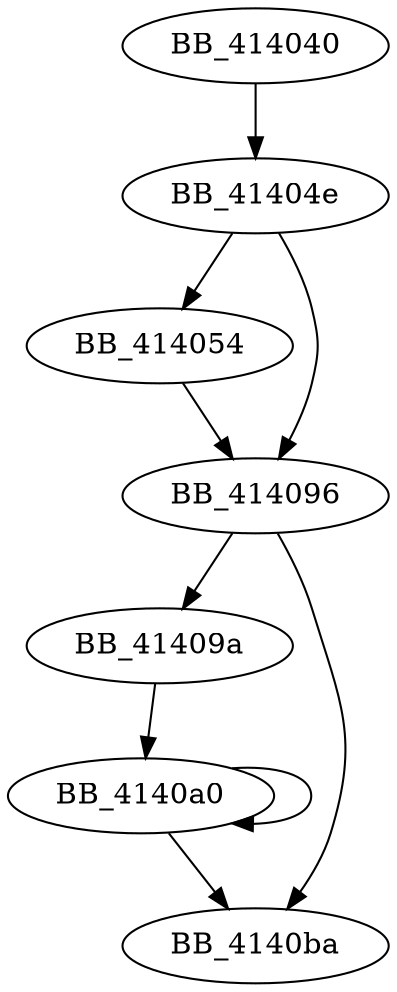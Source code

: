 DiGraph sub_414040{
BB_414040->BB_41404e
BB_41404e->BB_414054
BB_41404e->BB_414096
BB_414054->BB_414096
BB_414096->BB_41409a
BB_414096->BB_4140ba
BB_41409a->BB_4140a0
BB_4140a0->BB_4140a0
BB_4140a0->BB_4140ba
}
